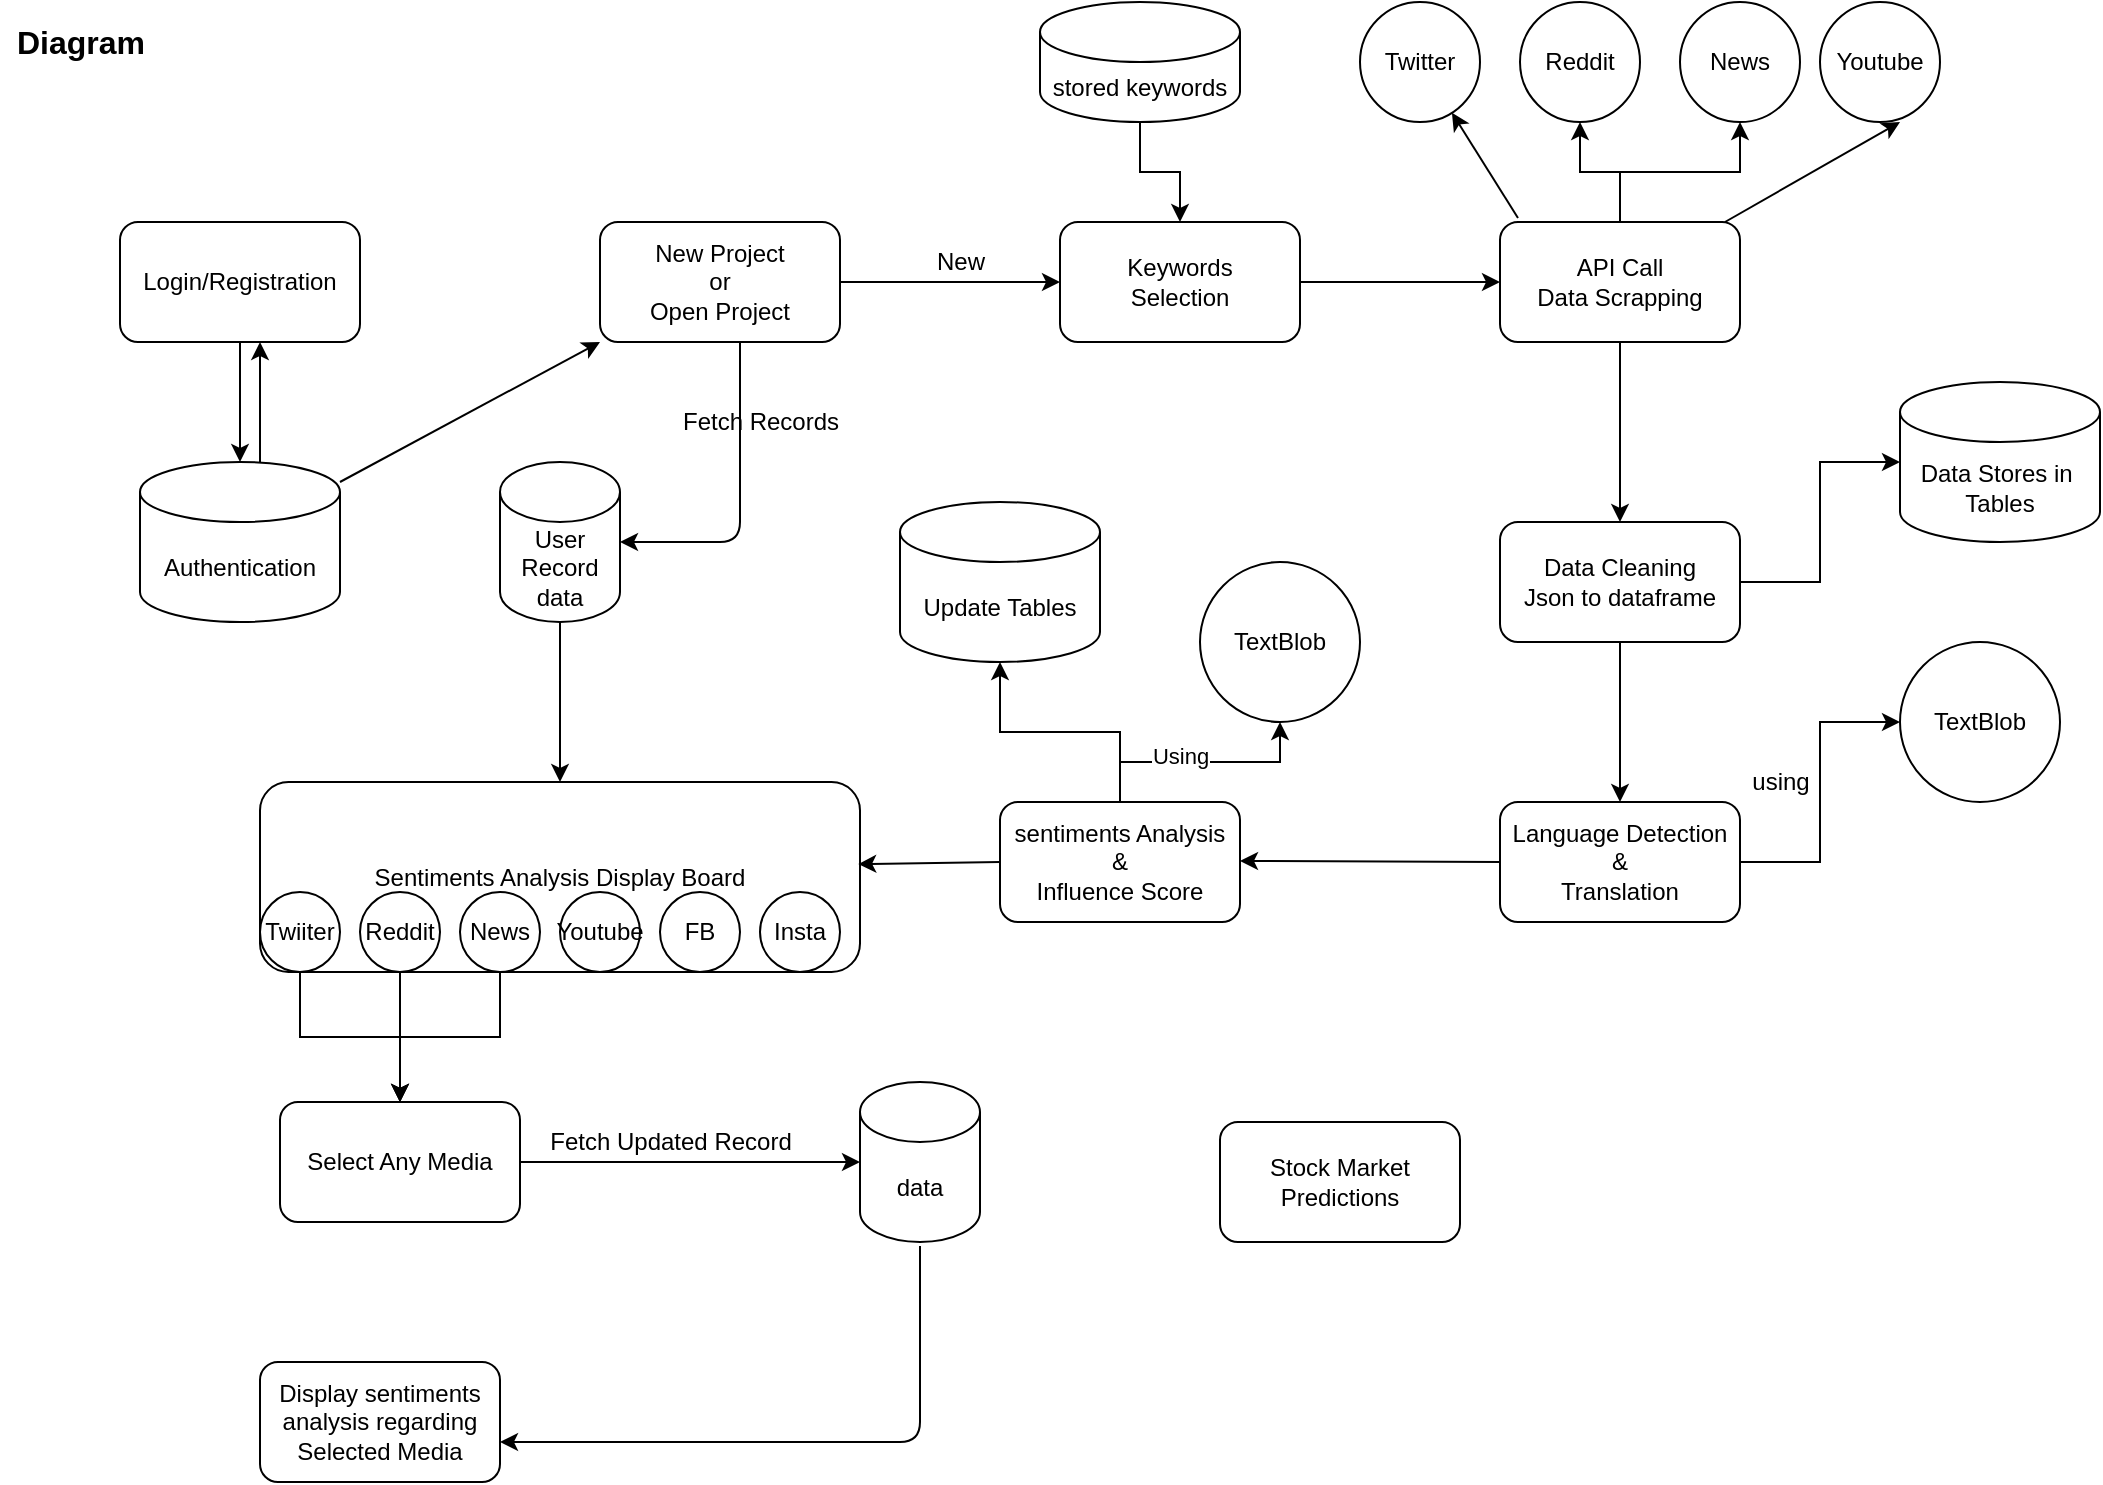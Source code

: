 <mxfile version="14.9.3" type="github">
  <diagram id="KWg38-9EEycz5ul8E4M4" name="Page-1">
    <mxGraphModel dx="1334" dy="774" grid="1" gridSize="10" guides="1" tooltips="1" connect="1" arrows="1" fold="1" page="1" pageScale="1" pageWidth="1100" pageHeight="1700" math="0" shadow="0">
      <root>
        <mxCell id="0" />
        <mxCell id="1" parent="0" />
        <mxCell id="cGxExq_PBEUVkTPFgHlX-31" value="" style="endArrow=classic;html=1;exitX=0.075;exitY=-0.033;exitDx=0;exitDy=0;exitPerimeter=0;" edge="1" parent="1" source="cGxExq_PBEUVkTPFgHlX-21" target="cGxExq_PBEUVkTPFgHlX-23">
          <mxGeometry width="50" height="50" relative="1" as="geometry">
            <mxPoint x="760" y="50" as="sourcePoint" />
            <mxPoint x="710" y="100" as="targetPoint" />
          </mxGeometry>
        </mxCell>
        <mxCell id="cGxExq_PBEUVkTPFgHlX-1" value="Login/Registration" style="rounded=1;whiteSpace=wrap;html=1;" vertex="1" parent="1">
          <mxGeometry x="60" y="110" width="120" height="60" as="geometry" />
        </mxCell>
        <mxCell id="cGxExq_PBEUVkTPFgHlX-16" value="" style="edgeStyle=orthogonalEdgeStyle;rounded=0;orthogonalLoop=1;jettySize=auto;html=1;" edge="1" parent="1" source="cGxExq_PBEUVkTPFgHlX-6" target="cGxExq_PBEUVkTPFgHlX-14">
          <mxGeometry relative="1" as="geometry" />
        </mxCell>
        <mxCell id="cGxExq_PBEUVkTPFgHlX-6" value="New Project&lt;br&gt;or&lt;br&gt;Open Project" style="rounded=1;whiteSpace=wrap;html=1;" vertex="1" parent="1">
          <mxGeometry x="300" y="110" width="120" height="60" as="geometry" />
        </mxCell>
        <mxCell id="cGxExq_PBEUVkTPFgHlX-9" value="Authentication" style="shape=cylinder3;whiteSpace=wrap;html=1;boundedLbl=1;backgroundOutline=1;size=15;" vertex="1" parent="1">
          <mxGeometry x="70" y="230" width="100" height="80" as="geometry" />
        </mxCell>
        <mxCell id="cGxExq_PBEUVkTPFgHlX-10" value="" style="endArrow=classic;html=1;exitX=0.5;exitY=1;exitDx=0;exitDy=0;" edge="1" parent="1" source="cGxExq_PBEUVkTPFgHlX-1">
          <mxGeometry width="50" height="50" relative="1" as="geometry">
            <mxPoint x="95" y="230" as="sourcePoint" />
            <mxPoint x="120" y="230" as="targetPoint" />
          </mxGeometry>
        </mxCell>
        <mxCell id="cGxExq_PBEUVkTPFgHlX-11" value="" style="endArrow=classic;html=1;" edge="1" parent="1">
          <mxGeometry width="50" height="50" relative="1" as="geometry">
            <mxPoint x="130" y="230" as="sourcePoint" />
            <mxPoint x="130" y="170" as="targetPoint" />
          </mxGeometry>
        </mxCell>
        <mxCell id="cGxExq_PBEUVkTPFgHlX-13" value="" style="endArrow=classic;html=1;entryX=0;entryY=1;entryDx=0;entryDy=0;" edge="1" parent="1" target="cGxExq_PBEUVkTPFgHlX-6">
          <mxGeometry width="50" height="50" relative="1" as="geometry">
            <mxPoint x="170" y="240" as="sourcePoint" />
            <mxPoint x="220" y="190" as="targetPoint" />
          </mxGeometry>
        </mxCell>
        <mxCell id="cGxExq_PBEUVkTPFgHlX-22" value="" style="edgeStyle=orthogonalEdgeStyle;rounded=0;orthogonalLoop=1;jettySize=auto;html=1;" edge="1" parent="1" source="cGxExq_PBEUVkTPFgHlX-14" target="cGxExq_PBEUVkTPFgHlX-21">
          <mxGeometry relative="1" as="geometry" />
        </mxCell>
        <mxCell id="cGxExq_PBEUVkTPFgHlX-14" value="Keywords&lt;br&gt;Selection" style="rounded=1;whiteSpace=wrap;html=1;" vertex="1" parent="1">
          <mxGeometry x="530" y="110" width="120" height="60" as="geometry" />
        </mxCell>
        <mxCell id="cGxExq_PBEUVkTPFgHlX-17" value="New" style="text;html=1;align=center;verticalAlign=middle;resizable=0;points=[];autosize=1;strokeColor=none;" vertex="1" parent="1">
          <mxGeometry x="460" y="120" width="40" height="20" as="geometry" />
        </mxCell>
        <mxCell id="cGxExq_PBEUVkTPFgHlX-19" value="" style="edgeStyle=orthogonalEdgeStyle;rounded=0;orthogonalLoop=1;jettySize=auto;html=1;" edge="1" parent="1" source="cGxExq_PBEUVkTPFgHlX-18" target="cGxExq_PBEUVkTPFgHlX-14">
          <mxGeometry relative="1" as="geometry" />
        </mxCell>
        <mxCell id="cGxExq_PBEUVkTPFgHlX-18" value="stored keywords" style="shape=cylinder3;whiteSpace=wrap;html=1;boundedLbl=1;backgroundOutline=1;size=15;" vertex="1" parent="1">
          <mxGeometry x="520" width="100" height="60" as="geometry" />
        </mxCell>
        <mxCell id="cGxExq_PBEUVkTPFgHlX-36" value="" style="edgeStyle=orthogonalEdgeStyle;rounded=0;orthogonalLoop=1;jettySize=auto;html=1;" edge="1" parent="1" source="cGxExq_PBEUVkTPFgHlX-21" target="cGxExq_PBEUVkTPFgHlX-35">
          <mxGeometry relative="1" as="geometry" />
        </mxCell>
        <mxCell id="cGxExq_PBEUVkTPFgHlX-21" value="API Call&lt;br&gt;Data Scrapping" style="rounded=1;whiteSpace=wrap;html=1;" vertex="1" parent="1">
          <mxGeometry x="750" y="110" width="120" height="60" as="geometry" />
        </mxCell>
        <mxCell id="cGxExq_PBEUVkTPFgHlX-23" value="Twitter" style="ellipse;whiteSpace=wrap;html=1;aspect=fixed;" vertex="1" parent="1">
          <mxGeometry x="680" width="60" height="60" as="geometry" />
        </mxCell>
        <mxCell id="cGxExq_PBEUVkTPFgHlX-32" value="" style="edgeStyle=orthogonalEdgeStyle;rounded=0;orthogonalLoop=1;jettySize=auto;html=1;" edge="1" parent="1" source="cGxExq_PBEUVkTPFgHlX-21" target="cGxExq_PBEUVkTPFgHlX-24">
          <mxGeometry relative="1" as="geometry" />
        </mxCell>
        <mxCell id="cGxExq_PBEUVkTPFgHlX-24" value="Reddit" style="ellipse;whiteSpace=wrap;html=1;aspect=fixed;" vertex="1" parent="1">
          <mxGeometry x="760" width="60" height="60" as="geometry" />
        </mxCell>
        <mxCell id="cGxExq_PBEUVkTPFgHlX-33" value="" style="edgeStyle=orthogonalEdgeStyle;rounded=0;orthogonalLoop=1;jettySize=auto;html=1;" edge="1" parent="1" source="cGxExq_PBEUVkTPFgHlX-21" target="cGxExq_PBEUVkTPFgHlX-25">
          <mxGeometry relative="1" as="geometry" />
        </mxCell>
        <mxCell id="cGxExq_PBEUVkTPFgHlX-25" value="News" style="ellipse;whiteSpace=wrap;html=1;aspect=fixed;" vertex="1" parent="1">
          <mxGeometry x="840" width="60" height="60" as="geometry" />
        </mxCell>
        <mxCell id="cGxExq_PBEUVkTPFgHlX-26" value="Youtube" style="ellipse;whiteSpace=wrap;html=1;aspect=fixed;" vertex="1" parent="1">
          <mxGeometry x="910" width="60" height="60" as="geometry" />
        </mxCell>
        <mxCell id="cGxExq_PBEUVkTPFgHlX-34" value="" style="endArrow=classic;html=1;" edge="1" parent="1" source="cGxExq_PBEUVkTPFgHlX-21">
          <mxGeometry width="50" height="50" relative="1" as="geometry">
            <mxPoint x="870" y="100" as="sourcePoint" />
            <mxPoint x="950" y="60" as="targetPoint" />
          </mxGeometry>
        </mxCell>
        <mxCell id="cGxExq_PBEUVkTPFgHlX-38" value="" style="edgeStyle=orthogonalEdgeStyle;rounded=0;orthogonalLoop=1;jettySize=auto;html=1;" edge="1" parent="1" source="cGxExq_PBEUVkTPFgHlX-35" target="cGxExq_PBEUVkTPFgHlX-37">
          <mxGeometry relative="1" as="geometry" />
        </mxCell>
        <mxCell id="cGxExq_PBEUVkTPFgHlX-40" value="" style="edgeStyle=orthogonalEdgeStyle;rounded=0;orthogonalLoop=1;jettySize=auto;html=1;" edge="1" parent="1" source="cGxExq_PBEUVkTPFgHlX-35" target="cGxExq_PBEUVkTPFgHlX-39">
          <mxGeometry relative="1" as="geometry" />
        </mxCell>
        <mxCell id="cGxExq_PBEUVkTPFgHlX-35" value="Data Cleaning&lt;br&gt;Json to dataframe" style="rounded=1;whiteSpace=wrap;html=1;" vertex="1" parent="1">
          <mxGeometry x="750" y="260" width="120" height="60" as="geometry" />
        </mxCell>
        <mxCell id="cGxExq_PBEUVkTPFgHlX-37" value="Data Stores in&amp;nbsp;&lt;br&gt;Tables" style="shape=cylinder3;whiteSpace=wrap;html=1;boundedLbl=1;backgroundOutline=1;size=15;" vertex="1" parent="1">
          <mxGeometry x="950" y="190" width="100" height="80" as="geometry" />
        </mxCell>
        <mxCell id="cGxExq_PBEUVkTPFgHlX-42" value="" style="edgeStyle=orthogonalEdgeStyle;rounded=0;orthogonalLoop=1;jettySize=auto;html=1;" edge="1" parent="1" source="cGxExq_PBEUVkTPFgHlX-39" target="cGxExq_PBEUVkTPFgHlX-41">
          <mxGeometry relative="1" as="geometry" />
        </mxCell>
        <mxCell id="cGxExq_PBEUVkTPFgHlX-39" value="Language Detection&lt;br&gt;&amp;amp;&lt;br&gt;Translation" style="rounded=1;whiteSpace=wrap;html=1;" vertex="1" parent="1">
          <mxGeometry x="750" y="400" width="120" height="60" as="geometry" />
        </mxCell>
        <mxCell id="cGxExq_PBEUVkTPFgHlX-41" value="TextBlob" style="ellipse;whiteSpace=wrap;html=1;aspect=fixed;" vertex="1" parent="1">
          <mxGeometry x="950" y="320" width="80" height="80" as="geometry" />
        </mxCell>
        <mxCell id="cGxExq_PBEUVkTPFgHlX-43" value="using" style="text;html=1;align=center;verticalAlign=middle;resizable=0;points=[];autosize=1;strokeColor=none;" vertex="1" parent="1">
          <mxGeometry x="870" y="380" width="40" height="20" as="geometry" />
        </mxCell>
        <mxCell id="cGxExq_PBEUVkTPFgHlX-44" value="sentiments Analysis&lt;br&gt;&amp;amp;&lt;br&gt;Influence Score" style="rounded=1;whiteSpace=wrap;html=1;" vertex="1" parent="1">
          <mxGeometry x="500" y="400" width="120" height="60" as="geometry" />
        </mxCell>
        <mxCell id="cGxExq_PBEUVkTPFgHlX-45" value="" style="endArrow=classic;html=1;" edge="1" parent="1">
          <mxGeometry width="50" height="50" relative="1" as="geometry">
            <mxPoint x="750" y="430" as="sourcePoint" />
            <mxPoint x="620" y="429.5" as="targetPoint" />
          </mxGeometry>
        </mxCell>
        <mxCell id="cGxExq_PBEUVkTPFgHlX-48" value="" style="edgeStyle=orthogonalEdgeStyle;rounded=0;orthogonalLoop=1;jettySize=auto;html=1;" edge="1" parent="1" source="cGxExq_PBEUVkTPFgHlX-44" target="cGxExq_PBEUVkTPFgHlX-47">
          <mxGeometry relative="1" as="geometry" />
        </mxCell>
        <mxCell id="cGxExq_PBEUVkTPFgHlX-49" value="Using" style="edgeLabel;html=1;align=center;verticalAlign=middle;resizable=0;points=[];" vertex="1" connectable="0" parent="cGxExq_PBEUVkTPFgHlX-48">
          <mxGeometry x="-0.167" y="3" relative="1" as="geometry">
            <mxPoint as="offset" />
          </mxGeometry>
        </mxCell>
        <mxCell id="cGxExq_PBEUVkTPFgHlX-47" value="TextBlob" style="ellipse;whiteSpace=wrap;html=1;aspect=fixed;" vertex="1" parent="1">
          <mxGeometry x="600" y="280" width="80" height="80" as="geometry" />
        </mxCell>
        <mxCell id="cGxExq_PBEUVkTPFgHlX-51" value="" style="edgeStyle=orthogonalEdgeStyle;rounded=0;orthogonalLoop=1;jettySize=auto;html=1;" edge="1" parent="1" source="cGxExq_PBEUVkTPFgHlX-44" target="cGxExq_PBEUVkTPFgHlX-50">
          <mxGeometry relative="1" as="geometry" />
        </mxCell>
        <mxCell id="cGxExq_PBEUVkTPFgHlX-50" value="Update Tables&lt;br&gt;" style="shape=cylinder3;whiteSpace=wrap;html=1;boundedLbl=1;backgroundOutline=1;size=15;" vertex="1" parent="1">
          <mxGeometry x="450" y="250" width="100" height="80" as="geometry" />
        </mxCell>
        <mxCell id="cGxExq_PBEUVkTPFgHlX-52" value="Sentiments Analysis Display Board&lt;br&gt;" style="rounded=1;whiteSpace=wrap;html=1;" vertex="1" parent="1">
          <mxGeometry x="130" y="390" width="300" height="95" as="geometry" />
        </mxCell>
        <mxCell id="cGxExq_PBEUVkTPFgHlX-55" value="" style="endArrow=classic;html=1;exitX=0;exitY=0.5;exitDx=0;exitDy=0;entryX=0.997;entryY=0.432;entryDx=0;entryDy=0;entryPerimeter=0;" edge="1" parent="1" source="cGxExq_PBEUVkTPFgHlX-44" target="cGxExq_PBEUVkTPFgHlX-52">
          <mxGeometry width="50" height="50" relative="1" as="geometry">
            <mxPoint x="480" y="429.5" as="sourcePoint" />
            <mxPoint x="440" y="430" as="targetPoint" />
          </mxGeometry>
        </mxCell>
        <mxCell id="cGxExq_PBEUVkTPFgHlX-59" value="" style="edgeStyle=orthogonalEdgeStyle;rounded=0;orthogonalLoop=1;jettySize=auto;html=1;" edge="1" parent="1" source="cGxExq_PBEUVkTPFgHlX-56" target="cGxExq_PBEUVkTPFgHlX-52">
          <mxGeometry relative="1" as="geometry" />
        </mxCell>
        <mxCell id="cGxExq_PBEUVkTPFgHlX-56" value="User Record&lt;br&gt;data" style="shape=cylinder3;whiteSpace=wrap;html=1;boundedLbl=1;backgroundOutline=1;size=15;" vertex="1" parent="1">
          <mxGeometry x="250" y="230" width="60" height="80" as="geometry" />
        </mxCell>
        <mxCell id="cGxExq_PBEUVkTPFgHlX-57" value="" style="endArrow=classic;html=1;exitX=1;exitY=0.5;exitDx=0;exitDy=0;exitPerimeter=0;entryX=1;entryY=0.5;entryDx=0;entryDy=0;entryPerimeter=0;" edge="1" parent="1" target="cGxExq_PBEUVkTPFgHlX-56">
          <mxGeometry width="50" height="50" relative="1" as="geometry">
            <mxPoint x="370" y="170" as="sourcePoint" />
            <mxPoint x="320" y="220" as="targetPoint" />
            <Array as="points">
              <mxPoint x="370" y="270" />
            </Array>
          </mxGeometry>
        </mxCell>
        <mxCell id="cGxExq_PBEUVkTPFgHlX-58" value="Fetch Records" style="text;html=1;align=center;verticalAlign=middle;resizable=0;points=[];autosize=1;strokeColor=none;" vertex="1" parent="1">
          <mxGeometry x="335" y="200" width="90" height="20" as="geometry" />
        </mxCell>
        <mxCell id="cGxExq_PBEUVkTPFgHlX-80" value="" style="edgeStyle=orthogonalEdgeStyle;rounded=0;orthogonalLoop=1;jettySize=auto;html=1;" edge="1" parent="1" source="cGxExq_PBEUVkTPFgHlX-60" target="cGxExq_PBEUVkTPFgHlX-79">
          <mxGeometry relative="1" as="geometry" />
        </mxCell>
        <mxCell id="cGxExq_PBEUVkTPFgHlX-60" value="Twiiter" style="ellipse;whiteSpace=wrap;html=1;aspect=fixed;" vertex="1" parent="1">
          <mxGeometry x="130" y="445" width="40" height="40" as="geometry" />
        </mxCell>
        <mxCell id="cGxExq_PBEUVkTPFgHlX-82" value="" style="edgeStyle=orthogonalEdgeStyle;rounded=0;orthogonalLoop=1;jettySize=auto;html=1;" edge="1" parent="1" source="cGxExq_PBEUVkTPFgHlX-66" target="cGxExq_PBEUVkTPFgHlX-79">
          <mxGeometry relative="1" as="geometry" />
        </mxCell>
        <mxCell id="cGxExq_PBEUVkTPFgHlX-66" value="News" style="ellipse;whiteSpace=wrap;html=1;aspect=fixed;" vertex="1" parent="1">
          <mxGeometry x="230" y="445" width="40" height="40" as="geometry" />
        </mxCell>
        <mxCell id="cGxExq_PBEUVkTPFgHlX-67" value="Youtube" style="ellipse;whiteSpace=wrap;html=1;aspect=fixed;" vertex="1" parent="1">
          <mxGeometry x="280" y="445" width="40" height="40" as="geometry" />
        </mxCell>
        <mxCell id="cGxExq_PBEUVkTPFgHlX-81" value="" style="edgeStyle=orthogonalEdgeStyle;rounded=0;orthogonalLoop=1;jettySize=auto;html=1;" edge="1" parent="1" source="cGxExq_PBEUVkTPFgHlX-68" target="cGxExq_PBEUVkTPFgHlX-79">
          <mxGeometry relative="1" as="geometry" />
        </mxCell>
        <mxCell id="cGxExq_PBEUVkTPFgHlX-68" value="Reddit" style="ellipse;whiteSpace=wrap;html=1;aspect=fixed;" vertex="1" parent="1">
          <mxGeometry x="180" y="445" width="40" height="40" as="geometry" />
        </mxCell>
        <mxCell id="cGxExq_PBEUVkTPFgHlX-69" value="FB" style="ellipse;whiteSpace=wrap;html=1;aspect=fixed;" vertex="1" parent="1">
          <mxGeometry x="330" y="445" width="40" height="40" as="geometry" />
        </mxCell>
        <mxCell id="cGxExq_PBEUVkTPFgHlX-70" value="Insta" style="ellipse;whiteSpace=wrap;html=1;aspect=fixed;" vertex="1" parent="1">
          <mxGeometry x="380" y="445" width="40" height="40" as="geometry" />
        </mxCell>
        <mxCell id="cGxExq_PBEUVkTPFgHlX-84" value="" style="edgeStyle=orthogonalEdgeStyle;rounded=0;orthogonalLoop=1;jettySize=auto;html=1;" edge="1" parent="1" source="cGxExq_PBEUVkTPFgHlX-79" target="cGxExq_PBEUVkTPFgHlX-83">
          <mxGeometry relative="1" as="geometry" />
        </mxCell>
        <mxCell id="cGxExq_PBEUVkTPFgHlX-79" value="Select Any Media" style="rounded=1;whiteSpace=wrap;html=1;" vertex="1" parent="1">
          <mxGeometry x="140" y="550" width="120" height="60" as="geometry" />
        </mxCell>
        <mxCell id="cGxExq_PBEUVkTPFgHlX-83" value="data" style="shape=cylinder3;whiteSpace=wrap;html=1;boundedLbl=1;backgroundOutline=1;size=15;" vertex="1" parent="1">
          <mxGeometry x="430" y="540" width="60" height="80" as="geometry" />
        </mxCell>
        <mxCell id="cGxExq_PBEUVkTPFgHlX-85" value="Fetch Updated Record" style="text;html=1;align=center;verticalAlign=middle;resizable=0;points=[];autosize=1;strokeColor=none;" vertex="1" parent="1">
          <mxGeometry x="265" y="560" width="140" height="20" as="geometry" />
        </mxCell>
        <mxCell id="cGxExq_PBEUVkTPFgHlX-86" value="Display sentiments analysis regarding Selected Media" style="rounded=1;whiteSpace=wrap;html=1;" vertex="1" parent="1">
          <mxGeometry x="130" y="680" width="120" height="60" as="geometry" />
        </mxCell>
        <mxCell id="cGxExq_PBEUVkTPFgHlX-87" value="" style="endArrow=classic;html=1;entryX=0.317;entryY=1.025;entryDx=0;entryDy=0;entryPerimeter=0;" edge="1" parent="1">
          <mxGeometry width="50" height="50" relative="1" as="geometry">
            <mxPoint x="460" y="622" as="sourcePoint" />
            <mxPoint x="250" y="720" as="targetPoint" />
            <Array as="points">
              <mxPoint x="460" y="720" />
            </Array>
          </mxGeometry>
        </mxCell>
        <mxCell id="cGxExq_PBEUVkTPFgHlX-88" value="Stock Market Predictions" style="rounded=1;whiteSpace=wrap;html=1;" vertex="1" parent="1">
          <mxGeometry x="610" y="560" width="120" height="60" as="geometry" />
        </mxCell>
        <mxCell id="cGxExq_PBEUVkTPFgHlX-89" value="&lt;b&gt;&lt;font style=&quot;font-size: 16px&quot;&gt;Diagram&lt;/font&gt;&lt;/b&gt;" style="text;html=1;align=center;verticalAlign=middle;resizable=0;points=[];autosize=1;strokeColor=none;" vertex="1" parent="1">
          <mxGeometry y="10" width="80" height="20" as="geometry" />
        </mxCell>
      </root>
    </mxGraphModel>
  </diagram>
</mxfile>
